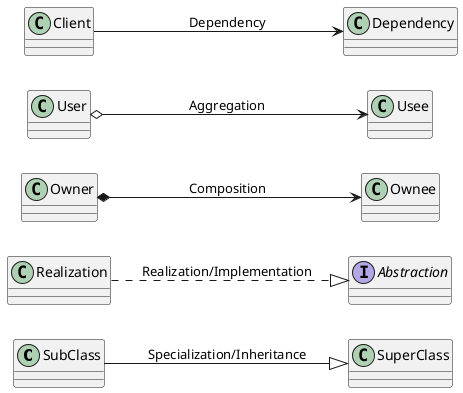 @startuml
  left to right direction
  class SubClass
  class SuperClass
  class Realization
  interface Abstraction

  class Ownee
  class Owner

  class User
  class Usee

  class Client
  class Dependency

  SubClass --|> SuperClass : Specialization/Inheritance
  Realization ..|> Abstraction : Realization/Implementation
  Client --> Dependency : Dependency
  Owner *--> Ownee : Composition
  User o--> Usee : Aggregation


@enduml
